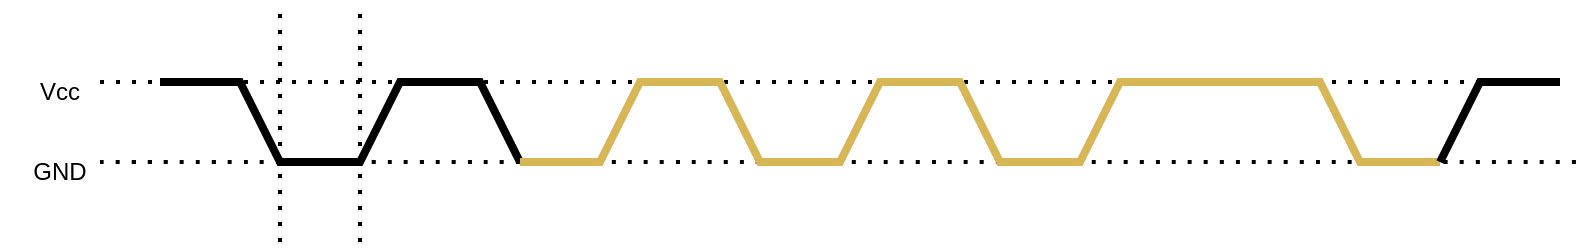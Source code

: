 <mxfile version="27.0.5">
  <diagram name="第 1 页" id="UQHYp3-p6yfAZB85znFI">
    <mxGraphModel dx="537" dy="350" grid="1" gridSize="10" guides="1" tooltips="1" connect="1" arrows="1" fold="1" page="1" pageScale="1" pageWidth="827" pageHeight="1169" math="0" shadow="0">
      <root>
        <mxCell id="0" />
        <mxCell id="1" parent="0" />
        <mxCell id="fdPOlLZiQGSTsMBPqvuV-1" value="" style="endArrow=none;dashed=1;html=1;dashPattern=1 3;strokeWidth=2;rounded=0;" edge="1" parent="1">
          <mxGeometry width="50" height="50" relative="1" as="geometry">
            <mxPoint x="50" y="240" as="sourcePoint" />
            <mxPoint x="780" y="240" as="targetPoint" />
          </mxGeometry>
        </mxCell>
        <mxCell id="fdPOlLZiQGSTsMBPqvuV-2" value="" style="endArrow=none;dashed=1;html=1;dashPattern=1 3;strokeWidth=2;rounded=0;edgeStyle=orthogonalEdgeStyle;curved=1;" edge="1" parent="1">
          <mxGeometry width="50" height="50" relative="1" as="geometry">
            <mxPoint x="50" y="280" as="sourcePoint" />
            <mxPoint x="790" y="280" as="targetPoint" />
          </mxGeometry>
        </mxCell>
        <mxCell id="fdPOlLZiQGSTsMBPqvuV-3" value="" style="endArrow=none;html=1;rounded=0;strokeWidth=4;" edge="1" parent="1">
          <mxGeometry width="50" height="50" relative="1" as="geometry">
            <mxPoint x="80" y="240" as="sourcePoint" />
            <mxPoint x="260" y="280" as="targetPoint" />
            <Array as="points">
              <mxPoint x="120" y="240" />
              <mxPoint x="140" y="280" />
              <mxPoint x="180" y="280" />
              <mxPoint x="200" y="240" />
              <mxPoint x="240" y="240" />
            </Array>
          </mxGeometry>
        </mxCell>
        <mxCell id="fdPOlLZiQGSTsMBPqvuV-4" value="" style="endArrow=none;html=1;rounded=0;strokeWidth=4;fillColor=#fff2cc;strokeColor=#d6b656;" edge="1" parent="1">
          <mxGeometry width="50" height="50" relative="1" as="geometry">
            <mxPoint x="260" y="280" as="sourcePoint" />
            <mxPoint x="720" y="280" as="targetPoint" />
            <Array as="points">
              <mxPoint x="300" y="280" />
              <mxPoint x="320" y="240" />
              <mxPoint x="360" y="240" />
              <mxPoint x="380" y="280" />
              <mxPoint x="420" y="280" />
              <mxPoint x="440" y="240" />
              <mxPoint x="480" y="240" />
              <mxPoint x="500" y="280" />
              <mxPoint x="540" y="280" />
              <mxPoint x="560" y="240" />
              <mxPoint x="660" y="240" />
              <mxPoint x="680" y="280" />
            </Array>
          </mxGeometry>
        </mxCell>
        <mxCell id="fdPOlLZiQGSTsMBPqvuV-5" value="" style="endArrow=none;html=1;rounded=0;strokeWidth=4;" edge="1" parent="1">
          <mxGeometry width="50" height="50" relative="1" as="geometry">
            <mxPoint x="720" y="280" as="sourcePoint" />
            <mxPoint x="780" y="240" as="targetPoint" />
            <Array as="points">
              <mxPoint x="740" y="240" />
            </Array>
          </mxGeometry>
        </mxCell>
        <mxCell id="fdPOlLZiQGSTsMBPqvuV-6" value="Vcc" style="text;html=1;align=center;verticalAlign=middle;whiteSpace=wrap;rounded=0;" vertex="1" parent="1">
          <mxGeometry y="230" width="60" height="30" as="geometry" />
        </mxCell>
        <mxCell id="fdPOlLZiQGSTsMBPqvuV-7" value="GND" style="text;html=1;align=center;verticalAlign=middle;whiteSpace=wrap;rounded=0;" vertex="1" parent="1">
          <mxGeometry y="270" width="60" height="30" as="geometry" />
        </mxCell>
        <mxCell id="fdPOlLZiQGSTsMBPqvuV-8" value="" style="endArrow=none;dashed=1;html=1;dashPattern=1 3;strokeWidth=2;rounded=0;" edge="1" parent="1">
          <mxGeometry width="50" height="50" relative="1" as="geometry">
            <mxPoint x="140" y="320" as="sourcePoint" />
            <mxPoint x="140" y="200" as="targetPoint" />
          </mxGeometry>
        </mxCell>
        <mxCell id="fdPOlLZiQGSTsMBPqvuV-9" value="" style="endArrow=none;dashed=1;html=1;dashPattern=1 3;strokeWidth=2;rounded=0;" edge="1" parent="1">
          <mxGeometry width="50" height="50" relative="1" as="geometry">
            <mxPoint x="180" y="320" as="sourcePoint" />
            <mxPoint x="180" y="200" as="targetPoint" />
          </mxGeometry>
        </mxCell>
      </root>
    </mxGraphModel>
  </diagram>
</mxfile>
